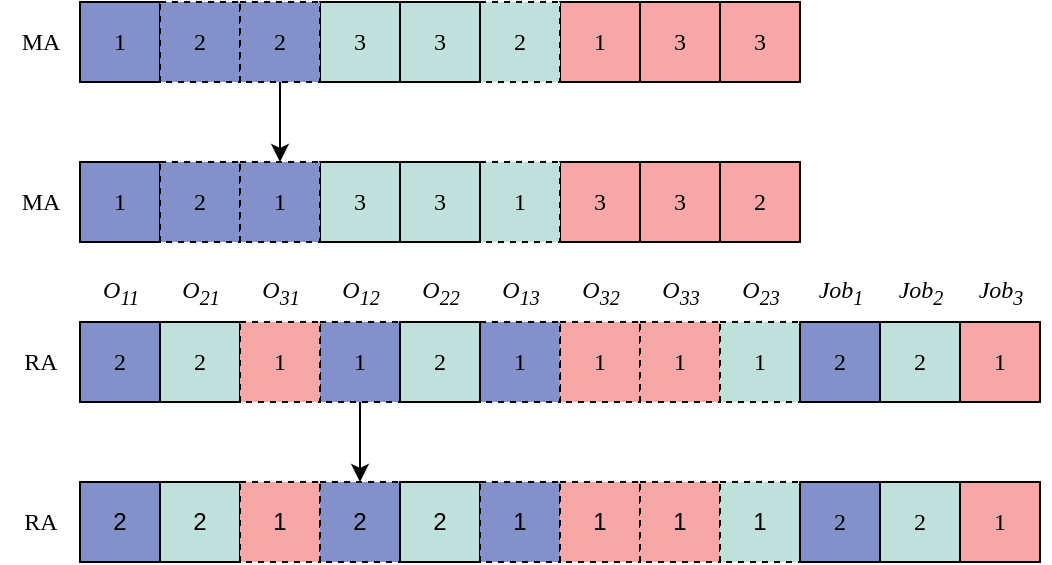<mxfile version="26.1.3">
  <diagram name="第 1 页" id="AHAPyQRtncF2UGEA-5q6">
    <mxGraphModel dx="1185" dy="627" grid="1" gridSize="10" guides="1" tooltips="1" connect="1" arrows="1" fold="1" page="1" pageScale="1" pageWidth="827" pageHeight="1169" math="0" shadow="0">
      <root>
        <mxCell id="0" />
        <mxCell id="1" parent="0" />
        <mxCell id="YXs4LQtfpxjAGhwu3uiu-30" value="MA" style="text;html=1;align=center;verticalAlign=middle;resizable=0;points=[];autosize=1;strokeColor=none;fillColor=none;fontFamily=Times New Roman;fontSize=12;" parent="1" vertex="1">
          <mxGeometry x="120" y="685" width="40" height="30" as="geometry" />
        </mxCell>
        <mxCell id="YXs4LQtfpxjAGhwu3uiu-54" value="MA" style="text;html=1;align=center;verticalAlign=middle;resizable=0;points=[];autosize=1;strokeColor=none;fillColor=none;fontFamily=Times New Roman;fontSize=12;" parent="1" vertex="1">
          <mxGeometry x="120" y="765" width="40" height="30" as="geometry" />
        </mxCell>
        <mxCell id="YXs4LQtfpxjAGhwu3uiu-72" value="RA" style="text;html=1;align=center;verticalAlign=middle;resizable=0;points=[];autosize=1;strokeColor=none;fillColor=none;fontFamily=Times New Roman;fontSize=12;" parent="1" vertex="1">
          <mxGeometry x="120" y="845" width="40" height="30" as="geometry" />
        </mxCell>
        <mxCell id="YXs4LQtfpxjAGhwu3uiu-87" value="RA" style="text;html=1;align=center;verticalAlign=middle;resizable=0;points=[];autosize=1;strokeColor=none;fillColor=none;fontFamily=Times New Roman;fontSize=12;" parent="1" vertex="1">
          <mxGeometry x="120" y="925" width="40" height="30" as="geometry" />
        </mxCell>
        <mxCell id="spPBaeVrboXIAPXUqKeE-1" value="O&lt;sub&gt;11&lt;/sub&gt;" style="text;html=1;align=center;verticalAlign=middle;resizable=0;points=[];autosize=1;strokeColor=none;fillColor=none;fontSize=12;fontFamily=Times New Roman;fontStyle=2" parent="1" vertex="1">
          <mxGeometry x="160" y="810" width="40" height="30" as="geometry" />
        </mxCell>
        <mxCell id="spPBaeVrboXIAPXUqKeE-2" value="O&lt;sub&gt;21&lt;/sub&gt;" style="text;html=1;align=center;verticalAlign=middle;resizable=0;points=[];autosize=1;strokeColor=none;fillColor=none;fontSize=12;fontFamily=Times New Roman;fontStyle=2" parent="1" vertex="1">
          <mxGeometry x="200" y="810" width="40" height="30" as="geometry" />
        </mxCell>
        <mxCell id="spPBaeVrboXIAPXUqKeE-3" value="O&lt;sub&gt;31&lt;/sub&gt;" style="text;html=1;align=center;verticalAlign=middle;resizable=0;points=[];autosize=1;strokeColor=none;fillColor=none;fontSize=12;fontFamily=Times New Roman;fontStyle=2" parent="1" vertex="1">
          <mxGeometry x="240" y="810" width="40" height="30" as="geometry" />
        </mxCell>
        <mxCell id="spPBaeVrboXIAPXUqKeE-4" value="O&lt;sub&gt;12&lt;/sub&gt;" style="text;html=1;align=center;verticalAlign=middle;resizable=0;points=[];autosize=1;strokeColor=none;fillColor=none;fontSize=12;fontFamily=Times New Roman;fontStyle=2" parent="1" vertex="1">
          <mxGeometry x="280" y="810" width="40" height="30" as="geometry" />
        </mxCell>
        <mxCell id="spPBaeVrboXIAPXUqKeE-5" value="O&lt;sub&gt;22&lt;/sub&gt;" style="text;html=1;align=center;verticalAlign=middle;resizable=0;points=[];autosize=1;strokeColor=none;fillColor=none;fontSize=12;fontFamily=Times New Roman;fontStyle=2" parent="1" vertex="1">
          <mxGeometry x="320" y="810" width="40" height="30" as="geometry" />
        </mxCell>
        <mxCell id="spPBaeVrboXIAPXUqKeE-6" value="O&lt;sub&gt;13&lt;/sub&gt;" style="text;html=1;align=center;verticalAlign=middle;resizable=0;points=[];autosize=1;strokeColor=none;fillColor=none;fontSize=12;fontFamily=Times New Roman;fontStyle=2" parent="1" vertex="1">
          <mxGeometry x="360" y="810" width="40" height="30" as="geometry" />
        </mxCell>
        <mxCell id="spPBaeVrboXIAPXUqKeE-7" value="O&lt;sub&gt;32&lt;/sub&gt;" style="text;html=1;align=center;verticalAlign=middle;resizable=0;points=[];autosize=1;strokeColor=none;fillColor=none;fontSize=12;fontFamily=Times New Roman;fontStyle=2" parent="1" vertex="1">
          <mxGeometry x="400" y="810" width="40" height="30" as="geometry" />
        </mxCell>
        <mxCell id="spPBaeVrboXIAPXUqKeE-8" value="O&lt;sub&gt;33&lt;/sub&gt;" style="text;html=1;align=center;verticalAlign=middle;resizable=0;points=[];autosize=1;strokeColor=none;fillColor=none;fontSize=12;fontFamily=Times New Roman;fontStyle=2" parent="1" vertex="1">
          <mxGeometry x="440" y="810" width="40" height="30" as="geometry" />
        </mxCell>
        <mxCell id="spPBaeVrboXIAPXUqKeE-9" value="O&lt;sub&gt;23&lt;/sub&gt;" style="text;html=1;align=center;verticalAlign=middle;resizable=0;points=[];autosize=1;strokeColor=none;fillColor=none;fontSize=12;fontFamily=Times New Roman;fontStyle=2" parent="1" vertex="1">
          <mxGeometry x="480" y="810" width="40" height="30" as="geometry" />
        </mxCell>
        <mxCell id="spPBaeVrboXIAPXUqKeE-10" value="Job&lt;sub&gt;1&lt;/sub&gt;" style="text;html=1;align=center;verticalAlign=middle;resizable=0;points=[];autosize=1;strokeColor=none;fillColor=none;fontSize=12;fontFamily=Times New Roman;fontStyle=2" parent="1" vertex="1">
          <mxGeometry x="515" y="810" width="50" height="30" as="geometry" />
        </mxCell>
        <mxCell id="spPBaeVrboXIAPXUqKeE-11" value="Job&lt;sub&gt;2&lt;/sub&gt;" style="text;html=1;align=center;verticalAlign=middle;resizable=0;points=[];autosize=1;strokeColor=none;fillColor=none;fontSize=12;fontFamily=Times New Roman;fontStyle=2" parent="1" vertex="1">
          <mxGeometry x="555" y="810" width="50" height="30" as="geometry" />
        </mxCell>
        <mxCell id="spPBaeVrboXIAPXUqKeE-12" value="Job&lt;sub&gt;3&lt;/sub&gt;" style="text;html=1;align=center;verticalAlign=middle;resizable=0;points=[];autosize=1;strokeColor=none;fillColor=none;fontSize=12;fontFamily=Times New Roman;fontStyle=2" parent="1" vertex="1">
          <mxGeometry x="595" y="810" width="50" height="30" as="geometry" />
        </mxCell>
        <mxCell id="E1L25xM7XRbCpZ2n_CNu-4" value="1" style="whiteSpace=wrap;html=1;aspect=fixed;fillColor=#8390CA;strokeColor=light-dark(#000000,#446E2C);strokeWidth=1;fontFamily=Times New Roman;" parent="1" vertex="1">
          <mxGeometry x="160" y="680" width="40" height="40" as="geometry" />
        </mxCell>
        <mxCell id="E1L25xM7XRbCpZ2n_CNu-5" value="2" style="whiteSpace=wrap;html=1;aspect=fixed;fillColor=#8390CA;strokeColor=light-dark(#000000,#446E2C);strokeWidth=1;fontFamily=Times New Roman;shadow=0;fillStyle=auto;gradientColor=none;rounded=0;dashed=1;" parent="1" vertex="1">
          <mxGeometry x="200" y="680" width="40" height="40" as="geometry" />
        </mxCell>
        <mxCell id="E1L25xM7XRbCpZ2n_CNu-6" value="3" style="whiteSpace=wrap;html=1;aspect=fixed;fillColor=#C0E0DB;strokeColor=light-dark(#000000,#446E2C);strokeWidth=1;fontFamily=Times New Roman;" parent="1" vertex="1">
          <mxGeometry x="280" y="680" width="40" height="40" as="geometry" />
        </mxCell>
        <mxCell id="E1L25xM7XRbCpZ2n_CNu-63" style="edgeStyle=orthogonalEdgeStyle;rounded=0;orthogonalLoop=1;jettySize=auto;html=1;exitX=0.5;exitY=1;exitDx=0;exitDy=0;entryX=0.5;entryY=0;entryDx=0;entryDy=0;" parent="1" source="E1L25xM7XRbCpZ2n_CNu-7" target="E1L25xM7XRbCpZ2n_CNu-47" edge="1">
          <mxGeometry relative="1" as="geometry" />
        </mxCell>
        <mxCell id="E1L25xM7XRbCpZ2n_CNu-7" value="2" style="whiteSpace=wrap;html=1;aspect=fixed;fillColor=#8390CA;strokeColor=light-dark(#000000,#446E2C);strokeWidth=1;fontFamily=Times New Roman;shadow=0;fillStyle=auto;dashed=1;gradientColor=none;" parent="1" vertex="1">
          <mxGeometry x="240" y="680" width="40" height="40" as="geometry" />
        </mxCell>
        <mxCell id="E1L25xM7XRbCpZ2n_CNu-9" value="1" style="whiteSpace=wrap;html=1;aspect=fixed;fillColor=#F7A7A6;strokeColor=light-dark(#000000,#446E2C);strokeWidth=1;fontFamily=Times New Roman;" parent="1" vertex="1">
          <mxGeometry x="400" y="680" width="40" height="40" as="geometry" />
        </mxCell>
        <mxCell id="E1L25xM7XRbCpZ2n_CNu-10" value="2" style="whiteSpace=wrap;html=1;aspect=fixed;fillColor=#C0E0DB;strokeColor=light-dark(#000000,#446E2C);strokeWidth=1;fontFamily=Times New Roman;dashed=1;" parent="1" vertex="1">
          <mxGeometry x="360" y="680" width="40" height="40" as="geometry" />
        </mxCell>
        <mxCell id="E1L25xM7XRbCpZ2n_CNu-12" value="3" style="whiteSpace=wrap;html=1;aspect=fixed;fillColor=#C0E0DB;strokeColor=light-dark(#000000,#446E2C);strokeWidth=1;fontFamily=Times New Roman;" parent="1" vertex="1">
          <mxGeometry x="320" y="680" width="40" height="40" as="geometry" />
        </mxCell>
        <mxCell id="E1L25xM7XRbCpZ2n_CNu-13" value="3" style="whiteSpace=wrap;html=1;aspect=fixed;fillColor=#F7A7A6;strokeColor=light-dark(#000000,#446E2C);strokeWidth=1;fontFamily=Times New Roman;" parent="1" vertex="1">
          <mxGeometry x="440" y="680" width="40" height="40" as="geometry" />
        </mxCell>
        <mxCell id="E1L25xM7XRbCpZ2n_CNu-14" value="3" style="whiteSpace=wrap;html=1;aspect=fixed;fillColor=#F7A7A6;strokeColor=light-dark(#000000,#446E2C);strokeWidth=1;fontFamily=Times New Roman;fillStyle=auto;shadow=0;glass=0;rounded=0;imageAspect=1;absoluteArcSize=0;noLabel=0;portConstraintRotation=0;connectable=1;allowArrows=1;snapToPoint=0;fixDash=0;container=0;collapsible=0;dropTarget=0;recursiveResize=1;expand=1;editable=1;movable=1;resizable=1;rotatable=1;deletable=1;locked=0;cloneable=1;treeFolding=0;enumerate=0;" parent="1" vertex="1">
          <mxGeometry x="480" y="680" width="40" height="40" as="geometry" />
        </mxCell>
        <mxCell id="E1L25xM7XRbCpZ2n_CNu-26" value="2" style="whiteSpace=wrap;html=1;aspect=fixed;fillColor=#8390CA;strokeColor=light-dark(#000000,#446E2C);strokeWidth=1;fontFamily=Times New Roman;shadow=0;glass=0;rounded=0;gradientColor=none;gradientDirection=radial;" parent="1" vertex="1">
          <mxGeometry x="160" y="840" width="40" height="40" as="geometry" />
        </mxCell>
        <mxCell id="E1L25xM7XRbCpZ2n_CNu-27" value="2" style="whiteSpace=wrap;html=1;aspect=fixed;fillColor=#C0E0DB;strokeColor=light-dark(#000000,#446E2C);strokeWidth=1;fontFamily=Times New Roman;" parent="1" vertex="1">
          <mxGeometry x="200" y="840" width="40" height="40" as="geometry" />
        </mxCell>
        <mxCell id="bCQ7lfbFW3QE_jFoNIHo-1" style="edgeStyle=orthogonalEdgeStyle;rounded=0;orthogonalLoop=1;jettySize=auto;html=1;exitX=0.5;exitY=1;exitDx=0;exitDy=0;entryX=0.5;entryY=0;entryDx=0;entryDy=0;" edge="1" parent="1" source="E1L25xM7XRbCpZ2n_CNu-28" target="E1L25xM7XRbCpZ2n_CNu-38">
          <mxGeometry relative="1" as="geometry" />
        </mxCell>
        <mxCell id="E1L25xM7XRbCpZ2n_CNu-28" value="1" style="whiteSpace=wrap;html=1;aspect=fixed;fillColor=#8390CA;strokeColor=light-dark(#000000,#446E2C);strokeWidth=1;fontFamily=Times New Roman;dashed=1;" parent="1" vertex="1">
          <mxGeometry x="280" y="840" width="40" height="40" as="geometry" />
        </mxCell>
        <mxCell id="E1L25xM7XRbCpZ2n_CNu-29" value="1" style="whiteSpace=wrap;html=1;aspect=fixed;fillColor=#F7A7A6;strokeColor=light-dark(#000000,#446E2C);strokeWidth=1;fontFamily=Times New Roman;dashed=1;" parent="1" vertex="1">
          <mxGeometry x="240" y="840" width="40" height="40" as="geometry" />
        </mxCell>
        <mxCell id="E1L25xM7XRbCpZ2n_CNu-30" value="1" style="whiteSpace=wrap;html=1;aspect=fixed;fillColor=#F7A7A6;strokeColor=light-dark(#000000,#446E2C);strokeWidth=1;fontFamily=Times New Roman;dashed=1;" parent="1" vertex="1">
          <mxGeometry x="400" y="840" width="40" height="40" as="geometry" />
        </mxCell>
        <mxCell id="E1L25xM7XRbCpZ2n_CNu-31" value="1" style="whiteSpace=wrap;html=1;aspect=fixed;fillColor=#8390CA;strokeColor=light-dark(#000000,#446E2C);strokeWidth=1;fontFamily=Times New Roman;dashed=1;" parent="1" vertex="1">
          <mxGeometry x="360" y="840" width="40" height="40" as="geometry" />
        </mxCell>
        <mxCell id="E1L25xM7XRbCpZ2n_CNu-32" value="2" style="whiteSpace=wrap;html=1;aspect=fixed;fillColor=#C0E0DB;strokeColor=light-dark(#000000,#446E2C);strokeWidth=1;fontFamily=Times New Roman;" parent="1" vertex="1">
          <mxGeometry x="320" y="840" width="40" height="40" as="geometry" />
        </mxCell>
        <mxCell id="E1L25xM7XRbCpZ2n_CNu-33" value="1" style="whiteSpace=wrap;html=1;aspect=fixed;fillColor=#F7A7A6;strokeColor=light-dark(#000000,#446E2C);strokeWidth=1;fontFamily=Times New Roman;dashed=1;" parent="1" vertex="1">
          <mxGeometry x="440" y="840" width="40" height="40" as="geometry" />
        </mxCell>
        <mxCell id="E1L25xM7XRbCpZ2n_CNu-34" value="1" style="whiteSpace=wrap;html=1;aspect=fixed;fillColor=#C0E0DB;strokeColor=light-dark(#000000,#446E2C);strokeWidth=1;fontFamily=Times New Roman;dashed=1;" parent="1" vertex="1">
          <mxGeometry x="480" y="840" width="40" height="40" as="geometry" />
        </mxCell>
        <mxCell id="E1L25xM7XRbCpZ2n_CNu-35" value="2" style="whiteSpace=wrap;html=1;aspect=fixed;fillColor=#8390CA;" parent="1" vertex="1">
          <mxGeometry x="160" y="920" width="40" height="40" as="geometry" />
        </mxCell>
        <mxCell id="E1L25xM7XRbCpZ2n_CNu-36" value="2" style="whiteSpace=wrap;html=1;aspect=fixed;fillColor=#C0E0DB;" parent="1" vertex="1">
          <mxGeometry x="200" y="920" width="40" height="40" as="geometry" />
        </mxCell>
        <mxCell id="E1L25xM7XRbCpZ2n_CNu-37" value="1" style="whiteSpace=wrap;html=1;aspect=fixed;fillColor=#F7A7A6;dashed=1;" parent="1" vertex="1">
          <mxGeometry x="240" y="920" width="40" height="40" as="geometry" />
        </mxCell>
        <mxCell id="E1L25xM7XRbCpZ2n_CNu-38" value="2" style="whiteSpace=wrap;html=1;aspect=fixed;fillColor=#8390CA;dashed=1;" parent="1" vertex="1">
          <mxGeometry x="280" y="920" width="40" height="40" as="geometry" />
        </mxCell>
        <mxCell id="E1L25xM7XRbCpZ2n_CNu-39" value="2" style="whiteSpace=wrap;html=1;aspect=fixed;fillColor=#C0E0DB;" parent="1" vertex="1">
          <mxGeometry x="320" y="920" width="40" height="40" as="geometry" />
        </mxCell>
        <mxCell id="E1L25xM7XRbCpZ2n_CNu-40" value="1" style="whiteSpace=wrap;html=1;aspect=fixed;fillColor=#8390CA;dashed=1;" parent="1" vertex="1">
          <mxGeometry x="360" y="920" width="40" height="40" as="geometry" />
        </mxCell>
        <mxCell id="E1L25xM7XRbCpZ2n_CNu-41" value="1" style="whiteSpace=wrap;html=1;aspect=fixed;fillColor=#F7A7A6;dashed=1;" parent="1" vertex="1">
          <mxGeometry x="400" y="920" width="40" height="40" as="geometry" />
        </mxCell>
        <mxCell id="E1L25xM7XRbCpZ2n_CNu-42" value="1" style="whiteSpace=wrap;html=1;aspect=fixed;fillColor=#F7A7A6;dashed=1;" parent="1" vertex="1">
          <mxGeometry x="440" y="920" width="40" height="40" as="geometry" />
        </mxCell>
        <mxCell id="E1L25xM7XRbCpZ2n_CNu-43" value="1" style="whiteSpace=wrap;html=1;aspect=fixed;fillColor=#C0E0DB;dashed=1;" parent="1" vertex="1">
          <mxGeometry x="480" y="920" width="40" height="40" as="geometry" />
        </mxCell>
        <mxCell id="E1L25xM7XRbCpZ2n_CNu-44" value="1" style="whiteSpace=wrap;html=1;aspect=fixed;fillColor=#8390CA;strokeColor=light-dark(#000000,#446E2C);strokeWidth=1;fontFamily=Times New Roman;" parent="1" vertex="1">
          <mxGeometry x="160" y="760" width="40" height="40" as="geometry" />
        </mxCell>
        <mxCell id="E1L25xM7XRbCpZ2n_CNu-45" value="2" style="whiteSpace=wrap;html=1;aspect=fixed;fillColor=#8390CA;strokeColor=light-dark(#000000,#446E2C);strokeWidth=1;fontFamily=Times New Roman;dashed=1;" parent="1" vertex="1">
          <mxGeometry x="200" y="760" width="40" height="40" as="geometry" />
        </mxCell>
        <mxCell id="E1L25xM7XRbCpZ2n_CNu-46" value="3" style="whiteSpace=wrap;html=1;aspect=fixed;fillColor=#C0E0DB;strokeColor=light-dark(#000000,#446E2C);strokeWidth=1;fontFamily=Times New Roman;" parent="1" vertex="1">
          <mxGeometry x="280" y="760" width="40" height="40" as="geometry" />
        </mxCell>
        <mxCell id="E1L25xM7XRbCpZ2n_CNu-47" value="1" style="whiteSpace=wrap;html=1;aspect=fixed;fillColor=#8390CA;strokeColor=light-dark(#000000,#446E2C);strokeWidth=1;fontFamily=Times New Roman;dashed=1;" parent="1" vertex="1">
          <mxGeometry x="240" y="760" width="40" height="40" as="geometry" />
        </mxCell>
        <mxCell id="E1L25xM7XRbCpZ2n_CNu-48" value="3" style="whiteSpace=wrap;html=1;aspect=fixed;fillColor=#F7A7A6;strokeColor=light-dark(#000000,#446E2C);strokeWidth=1;fontFamily=Times New Roman;" parent="1" vertex="1">
          <mxGeometry x="400" y="760" width="40" height="40" as="geometry" />
        </mxCell>
        <mxCell id="E1L25xM7XRbCpZ2n_CNu-49" value="1" style="whiteSpace=wrap;html=1;aspect=fixed;fillColor=#C0E0DB;strokeColor=light-dark(#000000,#446E2C);strokeWidth=1;fontFamily=Times New Roman;dashed=1;" parent="1" vertex="1">
          <mxGeometry x="360" y="760" width="40" height="40" as="geometry" />
        </mxCell>
        <mxCell id="E1L25xM7XRbCpZ2n_CNu-50" value="3" style="whiteSpace=wrap;html=1;aspect=fixed;fillColor=#C0E0DB;strokeColor=light-dark(#000000,#446E2C);strokeWidth=1;fontFamily=Times New Roman;" parent="1" vertex="1">
          <mxGeometry x="320" y="760" width="40" height="40" as="geometry" />
        </mxCell>
        <mxCell id="E1L25xM7XRbCpZ2n_CNu-51" value="3" style="whiteSpace=wrap;html=1;aspect=fixed;fillColor=#F7A7A6;strokeColor=light-dark(#000000,#446E2C);strokeWidth=1;fontFamily=Times New Roman;" parent="1" vertex="1">
          <mxGeometry x="440" y="760" width="40" height="40" as="geometry" />
        </mxCell>
        <mxCell id="E1L25xM7XRbCpZ2n_CNu-52" value="2" style="whiteSpace=wrap;html=1;aspect=fixed;fillColor=#F7A7A6;strokeColor=light-dark(#000000,#446E2C);strokeWidth=1;fontFamily=Times New Roman;" parent="1" vertex="1">
          <mxGeometry x="480" y="760" width="40" height="40" as="geometry" />
        </mxCell>
        <mxCell id="E1L25xM7XRbCpZ2n_CNu-54" value="2" style="whiteSpace=wrap;html=1;aspect=fixed;fillColor=#8390CA;strokeColor=light-dark(#000000,#446E2C);strokeWidth=1;fontFamily=Times New Roman;" parent="1" vertex="1">
          <mxGeometry x="520" y="840" width="40" height="40" as="geometry" />
        </mxCell>
        <mxCell id="E1L25xM7XRbCpZ2n_CNu-55" value="1" style="whiteSpace=wrap;html=1;aspect=fixed;fillColor=#F7A7A6;strokeColor=default;strokeWidth=1;fontFamily=Times New Roman;rounded=0;fillStyle=auto;shadow=0;" parent="1" vertex="1">
          <mxGeometry x="600" y="840" width="40" height="40" as="geometry" />
        </mxCell>
        <mxCell id="E1L25xM7XRbCpZ2n_CNu-56" value="2" style="whiteSpace=wrap;html=1;aspect=fixed;fillColor=#C0E0DB;strokeColor=light-dark(#000000,#446E2C);strokeWidth=1;fontFamily=Times New Roman;" parent="1" vertex="1">
          <mxGeometry x="560" y="840" width="40" height="40" as="geometry" />
        </mxCell>
        <mxCell id="E1L25xM7XRbCpZ2n_CNu-57" value="2" style="whiteSpace=wrap;html=1;aspect=fixed;fillColor=#8390CA;strokeColor=light-dark(#000000,#446E2C);strokeWidth=1;fontFamily=Times New Roman;" parent="1" vertex="1">
          <mxGeometry x="520" y="920" width="40" height="40" as="geometry" />
        </mxCell>
        <mxCell id="E1L25xM7XRbCpZ2n_CNu-58" value="1" style="whiteSpace=wrap;html=1;aspect=fixed;fillColor=#F7A7A6;strokeColor=light-dark(#000000,#446E2C);strokeWidth=1;fontFamily=Times New Roman;" parent="1" vertex="1">
          <mxGeometry x="600" y="920" width="40" height="40" as="geometry" />
        </mxCell>
        <mxCell id="E1L25xM7XRbCpZ2n_CNu-59" value="2" style="whiteSpace=wrap;html=1;aspect=fixed;fillColor=#C0E0DB;strokeColor=light-dark(#000000,#446E2C);strokeWidth=1;fontFamily=Times New Roman;" parent="1" vertex="1">
          <mxGeometry x="560" y="920" width="40" height="40" as="geometry" />
        </mxCell>
      </root>
    </mxGraphModel>
  </diagram>
</mxfile>

